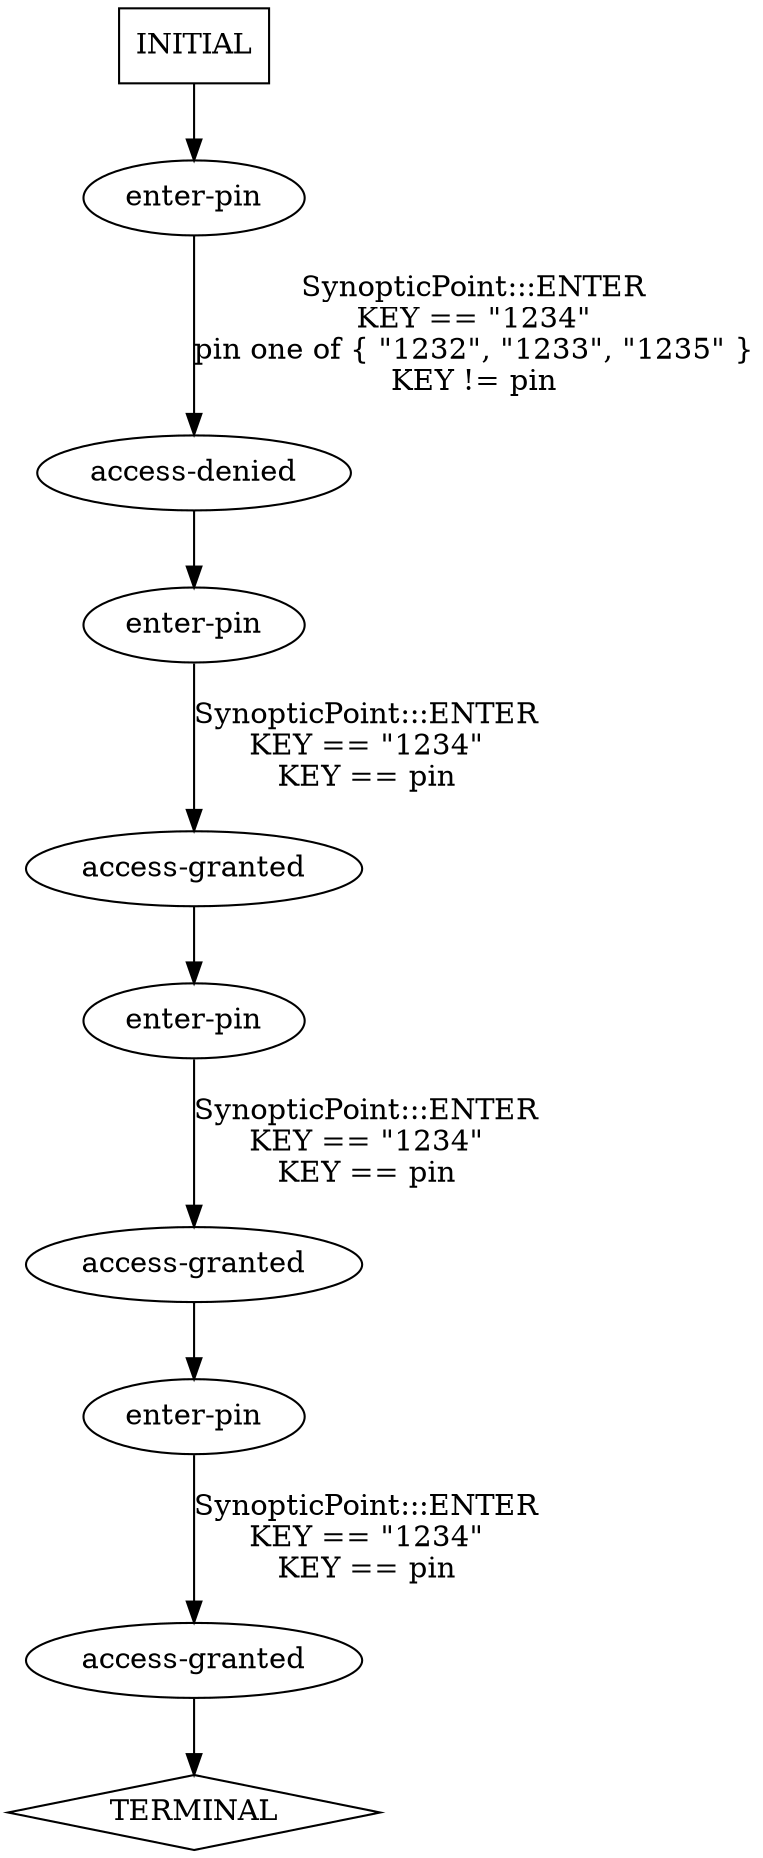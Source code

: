 digraph {
  0 [label="access-denied"];
  1 [label="access-granted"];
  2 [label="access-granted"];
  3 [label="access-granted"];
  4 [label="enter-pin"];
  5 [label="enter-pin"];
  6 [label="enter-pin"];
  7 [label="enter-pin"];
  8 [label="TERMINAL",shape=diamond];
  9 [label="INITIAL",shape=box];
0->5 [label="",];
1->6 [label="",];
2->7 [label="",];
3->8 [label="",];
4->0 [label="SynopticPoint:::ENTER\nKEY == \"1234\"\npin one of { \"1232\", \"1233\", \"1235\" }\nKEY != pin\n",];
5->1 [label="SynopticPoint:::ENTER\nKEY == \"1234\"\nKEY == pin\n",];
6->2 [label="SynopticPoint:::ENTER\nKEY == \"1234\"\nKEY == pin\n",];
7->3 [label="SynopticPoint:::ENTER\nKEY == \"1234\"\nKEY == pin\n",];
9->4 [label="",];
} // digraph {
